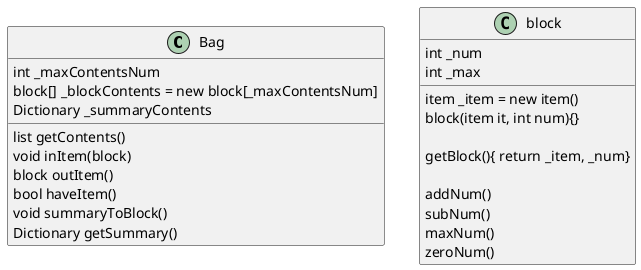 @startuml
class Bag{
    int _maxContentsNum
    block[] _blockContents = new block[_maxContentsNum]
    Dictionary _summaryContents

    list getContents()
    void inItem(block)
    block outItem()
    bool haveItem()
    void summaryToBlock()
    Dictionary getSummary()

}
class block{
    item _item = new item()
    int _num
    int _max

    block(item it, int num){}

    getBlock(){ return _item, _num}

    addNum() 
    subNum()
    maxNum()
    zeroNum()
}